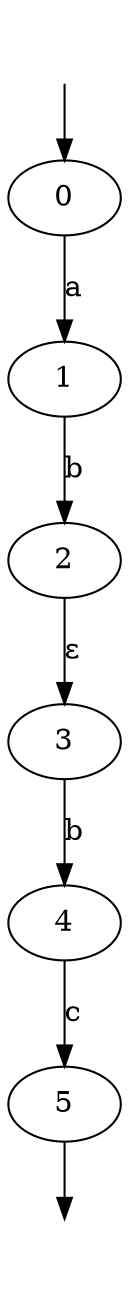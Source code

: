 digraph {
initial [shape = none, label = ""]
final [shape = none, label = ""]
initial->0
0->1 [label=a]
1->2 [label=b]
3->4 [label=b]
4->5 [label=c]
2->3 [label="ε"]
5->final
}
